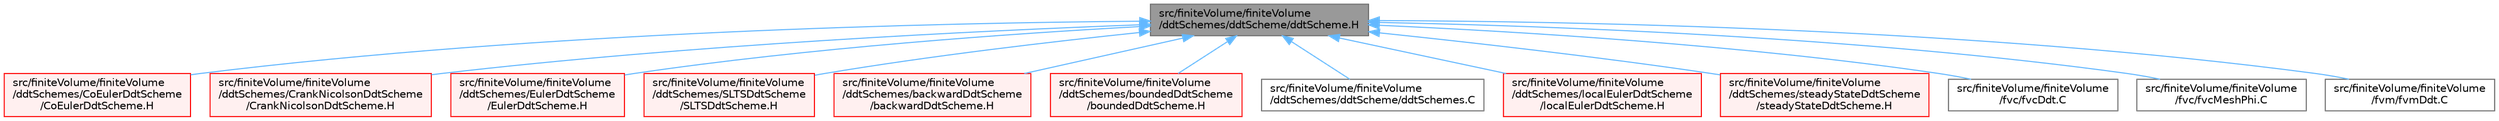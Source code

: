 digraph "src/finiteVolume/finiteVolume/ddtSchemes/ddtScheme/ddtScheme.H"
{
 // LATEX_PDF_SIZE
  bgcolor="transparent";
  edge [fontname=Helvetica,fontsize=10,labelfontname=Helvetica,labelfontsize=10];
  node [fontname=Helvetica,fontsize=10,shape=box,height=0.2,width=0.4];
  Node1 [id="Node000001",label="src/finiteVolume/finiteVolume\l/ddtSchemes/ddtScheme/ddtScheme.H",height=0.2,width=0.4,color="gray40", fillcolor="grey60", style="filled", fontcolor="black",tooltip=" "];
  Node1 -> Node2 [id="edge1_Node000001_Node000002",dir="back",color="steelblue1",style="solid",tooltip=" "];
  Node2 [id="Node000002",label="src/finiteVolume/finiteVolume\l/ddtSchemes/CoEulerDdtScheme\l/CoEulerDdtScheme.H",height=0.2,width=0.4,color="red", fillcolor="#FFF0F0", style="filled",URL="$CoEulerDdtScheme_8H.html",tooltip=" "];
  Node1 -> Node5 [id="edge2_Node000001_Node000005",dir="back",color="steelblue1",style="solid",tooltip=" "];
  Node5 [id="Node000005",label="src/finiteVolume/finiteVolume\l/ddtSchemes/CrankNicolsonDdtScheme\l/CrankNicolsonDdtScheme.H",height=0.2,width=0.4,color="red", fillcolor="#FFF0F0", style="filled",URL="$CrankNicolsonDdtScheme_8H.html",tooltip=" "];
  Node1 -> Node14 [id="edge3_Node000001_Node000014",dir="back",color="steelblue1",style="solid",tooltip=" "];
  Node14 [id="Node000014",label="src/finiteVolume/finiteVolume\l/ddtSchemes/EulerDdtScheme\l/EulerDdtScheme.H",height=0.2,width=0.4,color="red", fillcolor="#FFF0F0", style="filled",URL="$EulerDdtScheme_8H.html",tooltip=" "];
  Node1 -> Node22 [id="edge4_Node000001_Node000022",dir="back",color="steelblue1",style="solid",tooltip=" "];
  Node22 [id="Node000022",label="src/finiteVolume/finiteVolume\l/ddtSchemes/SLTSDdtScheme\l/SLTSDdtScheme.H",height=0.2,width=0.4,color="red", fillcolor="#FFF0F0", style="filled",URL="$SLTSDdtScheme_8H.html",tooltip=" "];
  Node1 -> Node25 [id="edge5_Node000001_Node000025",dir="back",color="steelblue1",style="solid",tooltip=" "];
  Node25 [id="Node000025",label="src/finiteVolume/finiteVolume\l/ddtSchemes/backwardDdtScheme\l/backwardDdtScheme.H",height=0.2,width=0.4,color="red", fillcolor="#FFF0F0", style="filled",URL="$backwardDdtScheme_8H.html",tooltip=" "];
  Node1 -> Node28 [id="edge6_Node000001_Node000028",dir="back",color="steelblue1",style="solid",tooltip=" "];
  Node28 [id="Node000028",label="src/finiteVolume/finiteVolume\l/ddtSchemes/boundedDdtScheme\l/boundedDdtScheme.H",height=0.2,width=0.4,color="red", fillcolor="#FFF0F0", style="filled",URL="$boundedDdtScheme_8H.html",tooltip=" "];
  Node1 -> Node31 [id="edge7_Node000001_Node000031",dir="back",color="steelblue1",style="solid",tooltip=" "];
  Node31 [id="Node000031",label="src/finiteVolume/finiteVolume\l/ddtSchemes/ddtScheme/ddtSchemes.C",height=0.2,width=0.4,color="grey40", fillcolor="white", style="filled",URL="$ddtSchemes_8C.html",tooltip="Abstract base class for finite volume calculus ddt schemes."];
  Node1 -> Node32 [id="edge8_Node000001_Node000032",dir="back",color="steelblue1",style="solid",tooltip=" "];
  Node32 [id="Node000032",label="src/finiteVolume/finiteVolume\l/ddtSchemes/localEulerDdtScheme\l/localEulerDdtScheme.H",height=0.2,width=0.4,color="red", fillcolor="#FFF0F0", style="filled",URL="$localEulerDdtScheme_8H.html",tooltip=" "];
  Node1 -> Node41 [id="edge9_Node000001_Node000041",dir="back",color="steelblue1",style="solid",tooltip=" "];
  Node41 [id="Node000041",label="src/finiteVolume/finiteVolume\l/ddtSchemes/steadyStateDdtScheme\l/steadyStateDdtScheme.H",height=0.2,width=0.4,color="red", fillcolor="#FFF0F0", style="filled",URL="$steadyStateDdtScheme_8H.html",tooltip=" "];
  Node1 -> Node47 [id="edge10_Node000001_Node000047",dir="back",color="steelblue1",style="solid",tooltip=" "];
  Node47 [id="Node000047",label="src/finiteVolume/finiteVolume\l/fvc/fvcDdt.C",height=0.2,width=0.4,color="grey40", fillcolor="white", style="filled",URL="$fvcDdt_8C.html",tooltip=" "];
  Node1 -> Node48 [id="edge11_Node000001_Node000048",dir="back",color="steelblue1",style="solid",tooltip=" "];
  Node48 [id="Node000048",label="src/finiteVolume/finiteVolume\l/fvc/fvcMeshPhi.C",height=0.2,width=0.4,color="grey40", fillcolor="white", style="filled",URL="$fvcMeshPhi_8C.html",tooltip=" "];
  Node1 -> Node49 [id="edge12_Node000001_Node000049",dir="back",color="steelblue1",style="solid",tooltip=" "];
  Node49 [id="Node000049",label="src/finiteVolume/finiteVolume\l/fvm/fvmDdt.C",height=0.2,width=0.4,color="grey40", fillcolor="white", style="filled",URL="$fvmDdt_8C.html",tooltip=" "];
}
